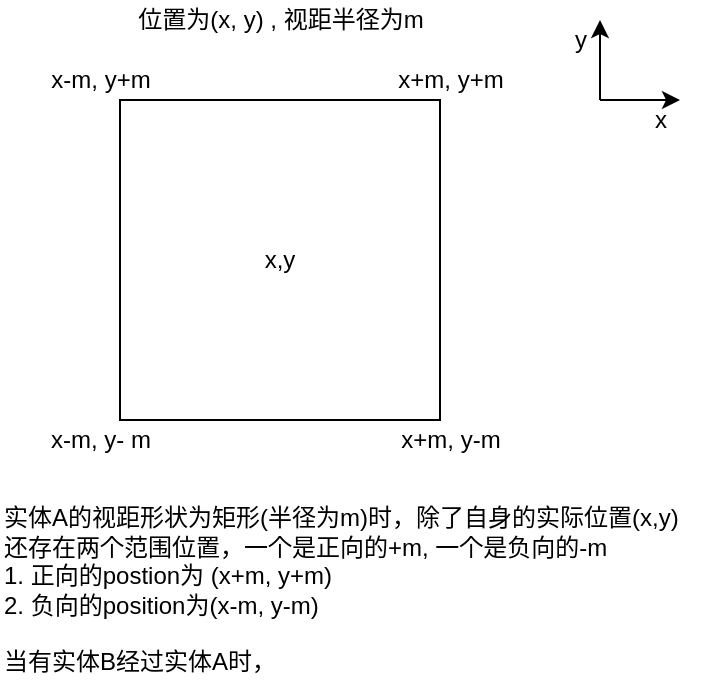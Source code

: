 <mxfile version="13.6.5">
    <diagram id="2H94LltUZABnt6yeDKiv" name="Page-1">
        <mxGraphModel dx="828" dy="479" grid="1" gridSize="10" guides="1" tooltips="1" connect="1" arrows="1" fold="1" page="1" pageScale="1" pageWidth="850" pageHeight="1100" math="0" shadow="0">
            <root>
                <mxCell id="0"/>
                <mxCell id="1" parent="0"/>
                <mxCell id="2" value="x,y" style="rounded=0;whiteSpace=wrap;html=1;" vertex="1" parent="1">
                    <mxGeometry x="80" y="80" width="160" height="160" as="geometry"/>
                </mxCell>
                <mxCell id="3" value="位置为(x, y) , 视距半径为m" style="text;html=1;align=center;verticalAlign=middle;resizable=0;points=[];autosize=1;" vertex="1" parent="1">
                    <mxGeometry x="80" y="30" width="160" height="20" as="geometry"/>
                </mxCell>
                <mxCell id="4" value="x-m, y- m" style="text;html=1;align=center;verticalAlign=middle;resizable=0;points=[];autosize=1;" vertex="1" parent="1">
                    <mxGeometry x="35" y="240" width="70" height="20" as="geometry"/>
                </mxCell>
                <mxCell id="5" value="x+m, y-m" style="text;html=1;align=center;verticalAlign=middle;resizable=0;points=[];autosize=1;" vertex="1" parent="1">
                    <mxGeometry x="210" y="240" width="70" height="20" as="geometry"/>
                </mxCell>
                <mxCell id="6" value="x-m, y+m" style="text;html=1;align=center;verticalAlign=middle;resizable=0;points=[];autosize=1;" vertex="1" parent="1">
                    <mxGeometry x="35" y="60" width="70" height="20" as="geometry"/>
                </mxCell>
                <mxCell id="7" value="" style="endArrow=classic;html=1;" edge="1" parent="1">
                    <mxGeometry width="50" height="50" relative="1" as="geometry">
                        <mxPoint x="320" y="80" as="sourcePoint"/>
                        <mxPoint x="360" y="80" as="targetPoint"/>
                    </mxGeometry>
                </mxCell>
                <mxCell id="8" value="" style="endArrow=classic;html=1;" edge="1" parent="1">
                    <mxGeometry width="50" height="50" relative="1" as="geometry">
                        <mxPoint x="320" y="80" as="sourcePoint"/>
                        <mxPoint x="320" y="40" as="targetPoint"/>
                    </mxGeometry>
                </mxCell>
                <mxCell id="9" value="x" style="text;html=1;align=center;verticalAlign=middle;resizable=0;points=[];autosize=1;" vertex="1" parent="1">
                    <mxGeometry x="340" y="80" width="20" height="20" as="geometry"/>
                </mxCell>
                <mxCell id="10" value="y" style="text;html=1;align=center;verticalAlign=middle;resizable=0;points=[];autosize=1;" vertex="1" parent="1">
                    <mxGeometry x="300" y="40" width="20" height="20" as="geometry"/>
                </mxCell>
                <mxCell id="11" value="x+m, y+m" style="text;html=1;align=center;verticalAlign=middle;resizable=0;points=[];autosize=1;" vertex="1" parent="1">
                    <mxGeometry x="210" y="60" width="70" height="20" as="geometry"/>
                </mxCell>
                <mxCell id="12" value="实体A的视距形状为矩形(半径为m)时，除了自身的实际位置(x,y)&lt;br&gt;还存在两个范围位置，一个是正向的+m, 一个是负向的-m&lt;br&gt;&lt;div&gt;1. 正向的postion为 (x+m, y+m)&lt;/div&gt;&lt;div&gt;2. 负向的position为(x-m, y-m)&lt;/div&gt;&lt;div&gt;&lt;br&gt;&lt;/div&gt;&lt;div&gt;当有实体B经过实体A时，&lt;/div&gt;" style="text;html=1;align=left;verticalAlign=middle;resizable=0;points=[];autosize=1;" vertex="1" parent="1">
                    <mxGeometry x="20" y="280" width="350" height="90" as="geometry"/>
                </mxCell>
            </root>
        </mxGraphModel>
    </diagram>
</mxfile>